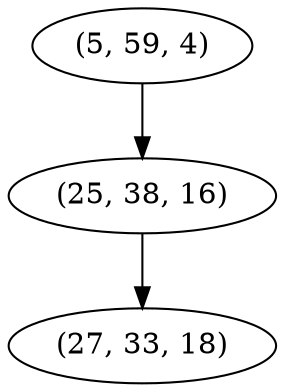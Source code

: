 digraph tree {
    "(5, 59, 4)";
    "(25, 38, 16)";
    "(27, 33, 18)";
    "(5, 59, 4)" -> "(25, 38, 16)";
    "(25, 38, 16)" -> "(27, 33, 18)";
}
